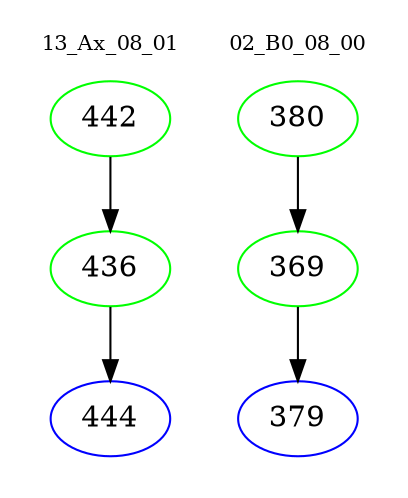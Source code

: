 digraph{
subgraph cluster_0 {
color = white
label = "13_Ax_08_01";
fontsize=10;
T0_442 [label="442", color="green"]
T0_442 -> T0_436 [color="black"]
T0_436 [label="436", color="green"]
T0_436 -> T0_444 [color="black"]
T0_444 [label="444", color="blue"]
}
subgraph cluster_1 {
color = white
label = "02_B0_08_00";
fontsize=10;
T1_380 [label="380", color="green"]
T1_380 -> T1_369 [color="black"]
T1_369 [label="369", color="green"]
T1_369 -> T1_379 [color="black"]
T1_379 [label="379", color="blue"]
}
}

